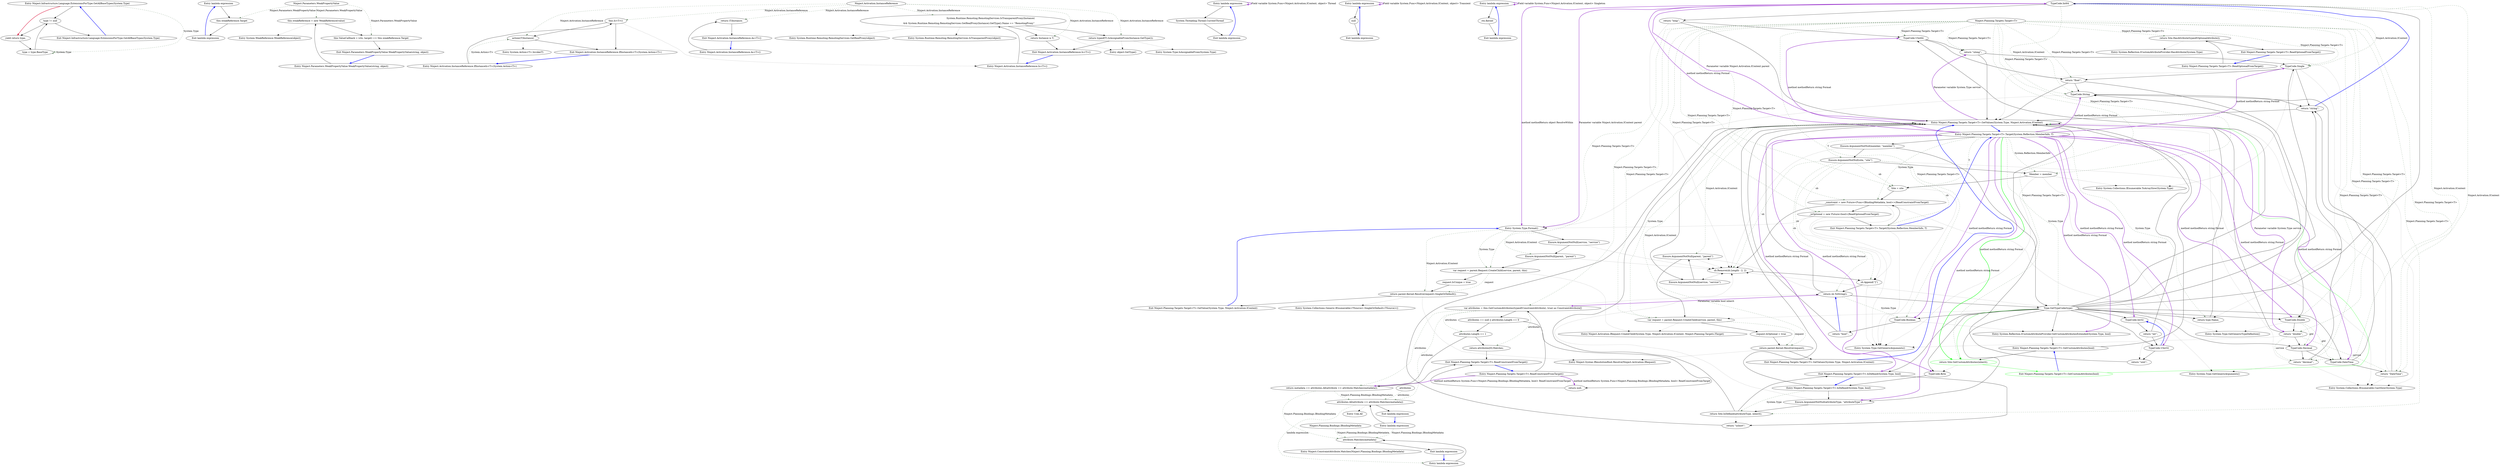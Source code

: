 digraph  {
m0_0 [label="Entry Ninject.Infrastructure.Language.ExtensionsForType.GetAllBaseTypes(System.Type)", span="37-37", cluster="Ninject.Infrastructure.Language.ExtensionsForType.GetAllBaseTypes(System.Type)", file="ExtensionsForType.cs"];
m0_1 [label="type != null", span="39-39", cluster="Ninject.Infrastructure.Language.ExtensionsForType.GetAllBaseTypes(System.Type)", file="ExtensionsForType.cs"];
m0_2 [label="yield return type;", span="41-41", cluster="Ninject.Infrastructure.Language.ExtensionsForType.GetAllBaseTypes(System.Type)", file="ExtensionsForType.cs"];
m0_3 [label="type = type.BaseType", span="42-42", cluster="Ninject.Infrastructure.Language.ExtensionsForType.GetAllBaseTypes(System.Type)", file="ExtensionsForType.cs"];
m0_4 [label="Exit Ninject.Infrastructure.Language.ExtensionsForType.GetAllBaseTypes(System.Type)", span="37-37", cluster="Ninject.Infrastructure.Language.ExtensionsForType.GetAllBaseTypes(System.Type)", file="ExtensionsForType.cs"];
m1_5 [label="Entry lambda expression", span="42-42", cluster="lambda expression", file="FormatExtensions.cs"];
m1_6 [label="this.weakReference.Target", span="42-42", cluster="lambda expression", file="FormatExtensions.cs"];
m1_7 [label="Exit lambda expression", span="42-42", cluster="lambda expression", file="FormatExtensions.cs"];
m1_4 [label="Entry System.WeakReference.WeakReference(object)", span="0-0", cluster="System.WeakReference.WeakReference(object)", file="FormatExtensions.cs"];
m1_0 [label="Entry Ninject.Parameters.WeakPropertyValue.WeakPropertyValue(string, object)", span="38-38", cluster="Ninject.Parameters.WeakPropertyValue.WeakPropertyValue(string, object)", file="FormatExtensions.cs"];
m1_1 [label="this.weakReference = new WeakReference(value)", span="41-41", cluster="Ninject.Parameters.WeakPropertyValue.WeakPropertyValue(string, object)", file="FormatExtensions.cs"];
m1_2 [label="this.ValueCallback = (ctx, target) => this.weakReference.Target", span="42-42", cluster="Ninject.Parameters.WeakPropertyValue.WeakPropertyValue(string, object)", file="FormatExtensions.cs"];
m1_3 [label="Exit Ninject.Parameters.WeakPropertyValue.WeakPropertyValue(string, object)", span="38-38", cluster="Ninject.Parameters.WeakPropertyValue.WeakPropertyValue(string, object)", file="FormatExtensions.cs"];
m1_8 [label="Ninject.Parameters.WeakPropertyValue", span="", file="FormatExtensions.cs"];
m2_6 [label="Entry System.Runtime.Remoting.RemotingServices.GetRealProxy(object)", span="0-0", cluster="System.Runtime.Remoting.RemotingServices.GetRealProxy(object)", file="InstanceReference.cs"];
m2_5 [label="Entry System.Runtime.Remoting.RemotingServices.IsTransparentProxy(object)", span="0-0", cluster="System.Runtime.Remoting.RemotingServices.IsTransparentProxy(object)", file="InstanceReference.cs"];
m2_12 [label="Entry Ninject.Activation.InstanceReference.IfInstanceIs<T>(System.Action<T>)", span="69-69", cluster="Ninject.Activation.InstanceReference.IfInstanceIs<T>(System.Action<T>)", file="InstanceReference.cs"];
m2_13 [label="this.Is<T>()", span="71-71", cluster="Ninject.Activation.InstanceReference.IfInstanceIs<T>(System.Action<T>)", file="InstanceReference.cs"];
m2_14 [label="action((T)Instance)", span="72-72", cluster="Ninject.Activation.InstanceReference.IfInstanceIs<T>(System.Action<T>)", file="InstanceReference.cs"];
m2_15 [label="Exit Ninject.Activation.InstanceReference.IfInstanceIs<T>(System.Action<T>)", span="69-69", cluster="Ninject.Activation.InstanceReference.IfInstanceIs<T>(System.Action<T>)", file="InstanceReference.cs"];
m2_9 [label="Entry Ninject.Activation.InstanceReference.As<T>()", span="59-59", cluster="Ninject.Activation.InstanceReference.As<T>()", file="InstanceReference.cs"];
m2_10 [label="return (T)Instance;", span="61-61", cluster="Ninject.Activation.InstanceReference.As<T>()", file="InstanceReference.cs"];
m2_11 [label="Exit Ninject.Activation.InstanceReference.As<T>()", span="59-59", cluster="Ninject.Activation.InstanceReference.As<T>()", file="InstanceReference.cs"];
m2_16 [label="Entry System.Action<T>.Invoke(T)", span="0-0", cluster="System.Action<T>.Invoke(T)", file="InstanceReference.cs"];
m2_8 [label="Entry System.Type.IsAssignableFrom(System.Type)", span="0-0", cluster="System.Type.IsAssignableFrom(System.Type)", file="InstanceReference.cs"];
m2_7 [label="Entry object.GetType()", span="0-0", cluster="object.GetType()", file="InstanceReference.cs"];
m2_0 [label="Entry Ninject.Activation.InstanceReference.Is<T>()", span="34-34", cluster="Ninject.Activation.InstanceReference.Is<T>()", file="InstanceReference.cs"];
m2_1 [label="System.Runtime.Remoting.RemotingServices.IsTransparentProxy(Instance)\r\n                && System.Runtime.Remoting.RemotingServices.GetRealProxy(Instance).GetType().Name == ''RemotingProxy''", span="37-38", cluster="Ninject.Activation.InstanceReference.Is<T>()", file="InstanceReference.cs"];
m2_2 [label="return typeof(T).IsAssignableFrom(Instance.GetType());", span="44-44", cluster="Ninject.Activation.InstanceReference.Is<T>()", file="InstanceReference.cs"];
m2_3 [label="return Instance is T;", span="51-51", cluster="Ninject.Activation.InstanceReference.Is<T>()", file="InstanceReference.cs"];
m2_4 [label="Exit Ninject.Activation.InstanceReference.Is<T>()", span="34-34", cluster="Ninject.Activation.InstanceReference.Is<T>()", file="InstanceReference.cs"];
m2_17 [label="Ninject.Activation.InstanceReference", span="", file="InstanceReference.cs"];
m3_6 [label="Entry lambda expression", span="34-34", cluster="lambda expression", file="StandardScopeCallbacks.cs"];
m3_0 [label="Entry lambda expression", span="24-24", cluster="lambda expression", file="StandardScopeCallbacks.cs"];
m3_1 [label=null, span="24-24", cluster="lambda expression", file="StandardScopeCallbacks.cs"];
m3_2 [label="Exit lambda expression", span="24-24", cluster="lambda expression", file="StandardScopeCallbacks.cs"];
m3_3 [label="Entry lambda expression", span="29-29", cluster="lambda expression", file="StandardScopeCallbacks.cs"];
m3_4 [label="ctx.Kernel", span="29-29", cluster="lambda expression", file="StandardScopeCallbacks.cs"];
m3_5 [label="Exit lambda expression", span="29-29", cluster="lambda expression", file="StandardScopeCallbacks.cs"];
m3_7 [label="System.Threading.Thread.CurrentThread", span="34-34", cluster="lambda expression", file="StandardScopeCallbacks.cs"];
m3_8 [label="Exit lambda expression", span="34-34", cluster="lambda expression", file="StandardScopeCallbacks.cs"];
m4_28 [label="TypeCode.Int64", span="39-39", cluster="Ninject.Infrastructure.FormatExtensions.Format(System.Type)", file="Target.cs"];
m4_29 [label="return ''long'';", span="39-39", cluster="Ninject.Infrastructure.FormatExtensions.Format(System.Type)", file="Target.cs"];
m4_32 [label="TypeCode.Single", span="41-41", cluster="Ninject.Infrastructure.FormatExtensions.Format(System.Type)", file="Target.cs"];
m4_37 [label="return ''decimal'';", span="43-43", cluster="Ninject.Infrastructure.FormatExtensions.Format(System.Type)", file="Target.cs"];
m4_39 [label="return ''DateTime'';", span="44-44", cluster="Ninject.Infrastructure.FormatExtensions.Format(System.Type)", file="Target.cs"];
m4_40 [label="TypeCode.String", span="45-45", cluster="Ninject.Infrastructure.FormatExtensions.Format(System.Type)", file="Target.cs"];
m4_30 [label="TypeCode.UInt64", span="40-40", cluster="Ninject.Infrastructure.FormatExtensions.Format(System.Type)", file="Target.cs"];
m4_31 [label="return ''ulong'';", span="40-40", cluster="Ninject.Infrastructure.FormatExtensions.Format(System.Type)", file="Target.cs"];
m4_33 [label="return ''float'';", span="41-41", cluster="Ninject.Infrastructure.FormatExtensions.Format(System.Type)", file="Target.cs"];
m4_34 [label="TypeCode.Double", span="42-42", cluster="Ninject.Infrastructure.FormatExtensions.Format(System.Type)", file="Target.cs"];
m4_35 [label="return ''double'';", span="42-42", cluster="Ninject.Infrastructure.FormatExtensions.Format(System.Type)", file="Target.cs"];
m4_36 [label="TypeCode.Decimal", span="43-43", cluster="Ninject.Infrastructure.FormatExtensions.Format(System.Type)", file="Target.cs"];
m4_38 [label="TypeCode.DateTime", span="44-44", cluster="Ninject.Infrastructure.FormatExtensions.Format(System.Type)", file="Target.cs"];
m4_41 [label="return ''string'';", span="45-45", cluster="Ninject.Infrastructure.FormatExtensions.Format(System.Type)", file="Target.cs"];
m4_42 [label="return type.Name;", span="46-46", cluster="Ninject.Infrastructure.FormatExtensions.Format(System.Type)", file="Target.cs"];
m4_69 [label="Entry Ninject.Planning.Targets.Target<T>.ReadConstraintFromTarget()", span="316-316", cluster="Ninject.Planning.Targets.Target<T>.ReadConstraintFromTarget()", file="Target.cs"];
m4_70 [label="var attributes = this.GetCustomAttributes(typeof(ConstraintAttribute), true) as ConstraintAttribute[]", span="318-318", cluster="Ninject.Planning.Targets.Target<T>.ReadConstraintFromTarget()", file="Target.cs"];
m4_71 [label="attributes == null || attributes.Length == 0", span="320-320", cluster="Ninject.Planning.Targets.Target<T>.ReadConstraintFromTarget()", file="Target.cs"];
m4_73 [label="attributes.Length == 1", span="323-323", cluster="Ninject.Planning.Targets.Target<T>.ReadConstraintFromTarget()", file="Target.cs"];
m4_74 [label="return attributes[0].Matches;", span="324-324", cluster="Ninject.Planning.Targets.Target<T>.ReadConstraintFromTarget()", file="Target.cs"];
m4_75 [label="return metadata => attributes.All(attribute => attribute.Matches(metadata));", span="326-326", cluster="Ninject.Planning.Targets.Target<T>.ReadConstraintFromTarget()", file="Target.cs"];
m4_72 [label="return null;", span="321-321", cluster="Ninject.Planning.Targets.Target<T>.ReadConstraintFromTarget()", file="Target.cs"];
m4_76 [label="Exit Ninject.Planning.Targets.Target<T>.ReadConstraintFromTarget()", span="316-316", cluster="Ninject.Planning.Targets.Target<T>.ReadConstraintFromTarget()", file="Target.cs"];
m4_47 [label="Entry System.Type.GetGenericArguments()", span="0-0", cluster="System.Type.GetGenericArguments()", file="Target.cs"];
m4_49 [label="Entry System.Type.Format()", span="7-7", cluster="System.Type.Format()", file="Target.cs"];
m4_58 [label="Ensure.ArgumentNotNull(service, ''service'')", span="281-281", cluster="Ninject.Planning.Targets.Target<T>.GetValue(System.Type, Ninject.Activation.IContext)", file="Target.cs"];
m4_59 [label="Ensure.ArgumentNotNull(parent, ''parent'')", span="282-282", cluster="Ninject.Planning.Targets.Target<T>.GetValue(System.Type, Ninject.Activation.IContext)", file="Target.cs"];
m4_60 [label="var request = parent.Request.CreateChild(service, parent, this)", span="284-284", cluster="Ninject.Planning.Targets.Target<T>.GetValue(System.Type, Ninject.Activation.IContext)", file="Target.cs"];
m4_62 [label="return parent.Kernel.Resolve(request).SingleOrDefault();", span="286-286", cluster="Ninject.Planning.Targets.Target<T>.GetValue(System.Type, Ninject.Activation.IContext)", file="Target.cs"];
m4_61 [label="request.IsUnique = true", span="285-285", cluster="Ninject.Planning.Targets.Target<T>.GetValue(System.Type, Ninject.Activation.IContext)", file="Target.cs"];
m4_63 [label="Exit Ninject.Planning.Targets.Target<T>.GetValue(System.Type, Ninject.Activation.IContext)", span="279-279", cluster="Ninject.Planning.Targets.Target<T>.GetValue(System.Type, Ninject.Activation.IContext)", file="Target.cs"];
m4_10 [label="return sb.ToString();", span="25-25", cluster="Ninject.Infrastructure.FormatExtensions.Format(System.Type)", file="Target.cs"];
m4_11 [label="Type.GetTypeCode(type)", span="29-29", cluster="Ninject.Infrastructure.FormatExtensions.Format(System.Type)", file="Target.cs"];
m4_12 [label="TypeCode.Boolean", span="31-31", cluster="Ninject.Infrastructure.FormatExtensions.Format(System.Type)", file="Target.cs"];
m4_13 [label="return ''bool'';", span="31-31", cluster="Ninject.Infrastructure.FormatExtensions.Format(System.Type)", file="Target.cs"];
m4_9 [label="sb.Append('']'')", span="23-23", cluster="Ninject.Infrastructure.FormatExtensions.Format(System.Type)", file="Target.cs"];
m4_80 [label="Entry Unk.All", span="", cluster="Unk.All", file="Target.cs"];
m4_18 [label="TypeCode.Byte", span="34-34", cluster="Ninject.Infrastructure.FormatExtensions.Format(System.Type)", file="Target.cs"];
m4_44 [label="Entry System.Collections.IEnumerable.CastSlow(System.Type)", span="23-23", cluster="System.Collections.IEnumerable.CastSlow(System.Type)", file="Target.cs"];
m4_24 [label="TypeCode.Int32", span="37-37", cluster="Ninject.Infrastructure.FormatExtensions.Format(System.Type)", file="Target.cs"];
m4_25 [label="return ''int'';", span="37-37", cluster="Ninject.Infrastructure.FormatExtensions.Format(System.Type)", file="Target.cs"];
m4_26 [label="TypeCode.UInt32", span="38-38", cluster="Ninject.Infrastructure.FormatExtensions.Format(System.Type)", file="Target.cs"];
m4_51 [label="Ensure.ArgumentNotNull(parent, ''parent'')", span="266-266", cluster="Ninject.Planning.Targets.Target<T>.GetValues(System.Type, Ninject.Activation.IContext)", file="Target.cs"];
m4_56 [label="Entry Ninject.Activation.IRequest.CreateChild(System.Type, Ninject.Activation.IContext, Ninject.Planning.Targets.ITarget)", span="106-106", cluster="Ninject.Activation.IRequest.CreateChild(System.Type, Ninject.Activation.IContext, Ninject.Planning.Targets.ITarget)", file="Target.cs"];
m4_23 [label="return ''ushort'';", span="36-36", cluster="Ninject.Infrastructure.FormatExtensions.Format(System.Type)", file="Target.cs"];
m4_48 [label="Entry System.Type.GetGenericArguments()", span="0-0", cluster="System.Type.GetGenericArguments()", file="Target.cs"];
m4_27 [label="return ''uint'';", span="38-38", cluster="Ninject.Infrastructure.FormatExtensions.Format(System.Type)", file="Target.cs"];
m4_46 [label="Entry System.Type.GetGenericTypeDefinition()", span="0-0", cluster="System.Type.GetGenericTypeDefinition()", file="Target.cs"];
m4_8 [label="sb.Remove(sb.Length - 2, 2)", span="22-22", cluster="Ninject.Infrastructure.FormatExtensions.Format(System.Type)", file="Target.cs"];
m4_0 [label="Entry Ninject.Planning.Targets.Target<T>.Target(System.Reflection.MemberInfo, T)", span="99-99", cluster="Ninject.Planning.Targets.Target<T>.Target(System.Reflection.MemberInfo, T)", file="Target.cs"];
m4_16 [label="return Site.GetCustomAttributes(inherit);", span="173-173", cluster="Ninject.Planning.Targets.Target<T>.GetCustomAttributes(bool)", color=green, community=0, file="Target.cs"];
m4_17 [label="Exit Ninject.Planning.Targets.Target<T>.GetCustomAttributes(bool)", span="165-165", cluster="Ninject.Planning.Targets.Target<T>.GetCustomAttributes(bool)", color=green, community=0, file="Target.cs"];
m4_1 [label="Ensure.ArgumentNotNull(member, ''member'')", span="101-101", cluster="Ninject.Planning.Targets.Target<T>.Target(System.Reflection.MemberInfo, T)", file="Target.cs"];
m4_3 [label="Member = member", span="104-104", cluster="Ninject.Planning.Targets.Target<T>.Target(System.Reflection.MemberInfo, T)", file="Target.cs"];
m4_5 [label="_constraint = new Future<Func<IBindingMetadata, bool>>(ReadConstraintFromTarget)", span="107-107", cluster="Ninject.Planning.Targets.Target<T>.Target(System.Reflection.MemberInfo, T)", file="Target.cs"];
m4_14 [label="Entry System.Reflection.ICustomAttributeProvider.GetCustomAttributesExtended(System.Type, bool)", span="35-35", cluster="System.Reflection.ICustomAttributeProvider.GetCustomAttributesExtended(System.Type, bool)", file="Target.cs"];
m4_20 [label="Ensure.ArgumentNotNull(attributeType, ''attributeType'')", span="196-196", cluster="Ninject.Planning.Targets.Target<T>.IsDefined(System.Type, bool)", file="Target.cs"];
m4_22 [label="Exit Ninject.Planning.Targets.Target<T>.IsDefined(System.Type, bool)", span="188-188", cluster="Ninject.Planning.Targets.Target<T>.IsDefined(System.Type, bool)", file="Target.cs"];
m4_15 [label="Entry Ninject.Planning.Targets.Target<T>.GetCustomAttributes(bool)", span="165-165", cluster="Ninject.Planning.Targets.Target<T>.GetCustomAttributes(bool)", file="Target.cs"];
m4_19 [label="Entry Ninject.Planning.Targets.Target<T>.IsDefined(System.Type, bool)", span="188-188", cluster="Ninject.Planning.Targets.Target<T>.IsDefined(System.Type, bool)", file="Target.cs"];
m4_21 [label="return Site.IsDefined(attributeType, inherit);", span="197-197", cluster="Ninject.Planning.Targets.Target<T>.IsDefined(System.Type, bool)", file="Target.cs"];
m4_2 [label="Ensure.ArgumentNotNull(site, ''site'')", span="102-102", cluster="Ninject.Planning.Targets.Target<T>.Target(System.Reflection.MemberInfo, T)", file="Target.cs"];
m4_4 [label="Site = site", span="105-105", cluster="Ninject.Planning.Targets.Target<T>.Target(System.Reflection.MemberInfo, T)", file="Target.cs"];
m4_7 [label="Exit Ninject.Planning.Targets.Target<T>.Target(System.Reflection.MemberInfo, T)", span="99-99", cluster="Ninject.Planning.Targets.Target<T>.Target(System.Reflection.MemberInfo, T)", file="Target.cs"];
m4_6 [label="_isOptional = new Future<bool>(ReadOptionalFromTarget)", span="108-108", cluster="Ninject.Planning.Targets.Target<T>.Target(System.Reflection.MemberInfo, T)", file="Target.cs"];
m4_43 [label="Entry Ninject.Planning.Targets.Target<T>.GetValues(System.Type, Ninject.Activation.IContext)", span="263-263", cluster="Ninject.Planning.Targets.Target<T>.GetValues(System.Type, Ninject.Activation.IContext)", file="Target.cs"];
m4_57 [label="Entry Ninject.Syntax.IResolutionRoot.Resolve(Ninject.Activation.IRequest)", span="47-47", cluster="Ninject.Syntax.IResolutionRoot.Resolve(Ninject.Activation.IRequest)", file="Target.cs"];
m4_84 [label="Entry Ninject.ConstraintAttribute.Matches(Ninject.Planning.Bindings.IBindingMetadata)", span="27-27", cluster="Ninject.ConstraintAttribute.Matches(Ninject.Planning.Bindings.IBindingMetadata)", file="Target.cs"];
m4_64 [label="Entry System.Collections.Generic.IEnumerable<TSource>.SingleOrDefault<TSource>()", span="0-0", cluster="System.Collections.Generic.IEnumerable<TSource>.SingleOrDefault<TSource>()", file="Target.cs"];
m4_65 [label="Entry Ninject.Planning.Targets.Target<T>.ReadOptionalFromTarget()", span="299-299", cluster="Ninject.Planning.Targets.Target<T>.ReadOptionalFromTarget()", file="Target.cs"];
m4_66 [label="return Site.HasAttribute(typeof(OptionalAttribute));", span="307-307", cluster="Ninject.Planning.Targets.Target<T>.ReadOptionalFromTarget()", file="Target.cs"];
m4_67 [label="Exit Ninject.Planning.Targets.Target<T>.ReadOptionalFromTarget()", span="299-299", cluster="Ninject.Planning.Targets.Target<T>.ReadOptionalFromTarget()", file="Target.cs"];
m4_81 [label="Entry lambda expression", span="326-326", cluster="lambda expression", file="Target.cs"];
m4_78 [label="attributes.All(attribute => attribute.Matches(metadata))", span="326-326", cluster="lambda expression", file="Target.cs"];
m4_82 [label="attribute.Matches(metadata)", span="326-326", cluster="lambda expression", file="Target.cs"];
m4_77 [label="Entry lambda expression", span="326-326", cluster="lambda expression", file="Target.cs"];
m4_79 [label="Exit lambda expression", span="326-326", cluster="lambda expression", file="Target.cs"];
m4_83 [label="Exit lambda expression", span="326-326", cluster="lambda expression", file="Target.cs"];
m4_68 [label="Entry System.Reflection.ICustomAttributeProvider.HasAttribute(System.Type)", span="24-24", cluster="System.Reflection.ICustomAttributeProvider.HasAttribute(System.Type)", file="Target.cs"];
m4_45 [label="Entry System.Collections.IEnumerable.ToArraySlow(System.Type)", span="33-33", cluster="System.Collections.IEnumerable.ToArraySlow(System.Type)", file="Target.cs"];
m4_50 [label="Ensure.ArgumentNotNull(service, ''service'')", span="265-265", cluster="Ninject.Planning.Targets.Target<T>.GetValues(System.Type, Ninject.Activation.IContext)", file="Target.cs"];
m4_52 [label="var request = parent.Request.CreateChild(service, parent, this)", span="268-268", cluster="Ninject.Planning.Targets.Target<T>.GetValues(System.Type, Ninject.Activation.IContext)", file="Target.cs"];
m4_54 [label="return parent.Kernel.Resolve(request);", span="270-270", cluster="Ninject.Planning.Targets.Target<T>.GetValues(System.Type, Ninject.Activation.IContext)", file="Target.cs"];
m4_53 [label="request.IsOptional = true", span="269-269", cluster="Ninject.Planning.Targets.Target<T>.GetValues(System.Type, Ninject.Activation.IContext)", file="Target.cs"];
m4_55 [label="Exit Ninject.Planning.Targets.Target<T>.GetValues(System.Type, Ninject.Activation.IContext)", span="263-263", cluster="Ninject.Planning.Targets.Target<T>.GetValues(System.Type, Ninject.Activation.IContext)", file="Target.cs"];
m4_85 [label="Ninject.Planning.Targets.Target<T>", span="", file="Target.cs"];
m4_86 [label=attributes, span="", file="Target.cs"];
m4_87 [label="Ninject.Planning.Bindings.IBindingMetadata", span="", file="Target.cs"];
m0_0 -> m0_1  [key=0, style=solid];
m0_0 -> m0_2  [key=0, style=bold, color=crimson];
m0_0 -> m0_3  [key=1, style=dashed, color=darkseagreen4, label="System.Type"];
m0_1 -> m0_2  [key=0, style=solid];
m0_1 -> m0_4  [key=0, style=solid];
m0_2 -> m0_3  [key=0, style=solid];
m0_3 -> m0_1  [key=0, style=solid];
m0_3 -> m0_3  [key=1, style=dashed, color=darkseagreen4, label="System.Type"];
m0_4 -> m0_0  [key=0, style=bold, color=blue];
m1_5 -> m1_6  [key=0, style=solid];
m1_6 -> m1_7  [key=0, style=solid];
m1_7 -> m1_5  [key=0, style=bold, color=blue];
m1_0 -> m1_1  [key=0, style=solid];
m1_1 -> m1_2  [key=0, style=solid];
m1_1 -> m1_4  [key=2, style=dotted];
m1_2 -> m1_3  [key=0, style=solid];
m1_3 -> m1_0  [key=0, style=bold, color=blue];
m1_8 -> m1_1  [key=1, style=dashed, color=darkseagreen4, label="Ninject.Parameters.WeakPropertyValue"];
m1_8 -> m1_2  [key=1, style=dashed, color=darkseagreen4, label="Ninject.Parameters.WeakPropertyValue"];
m1_8 -> m1_6  [key=1, style=dashed, color=darkseagreen4, label="Ninject.Parameters.WeakPropertyValue"];
m2_12 -> m2_13  [key=0, style=solid];
m2_12 -> m2_14  [key=1, style=dashed, color=darkseagreen4, label="System.Action<T>"];
m2_13 -> m2_14  [key=0, style=solid];
m2_13 -> m2_15  [key=0, style=solid];
m2_13 -> m2_0  [key=2, style=dotted];
m2_14 -> m2_15  [key=0, style=solid];
m2_14 -> m2_16  [key=2, style=dotted];
m2_15 -> m2_12  [key=0, style=bold, color=blue];
m2_9 -> m2_10  [key=0, style=solid];
m2_10 -> m2_11  [key=0, style=solid];
m2_11 -> m2_9  [key=0, style=bold, color=blue];
m2_0 -> m2_1  [key=0, style=solid];
m2_1 -> m2_2  [key=0, style=solid];
m2_1 -> m2_3  [key=0, style=solid];
m2_1 -> m2_5  [key=2, style=dotted];
m2_1 -> m2_6  [key=2, style=dotted];
m2_1 -> m2_7  [key=2, style=dotted];
m2_2 -> m2_4  [key=0, style=solid];
m2_2 -> m2_7  [key=2, style=dotted];
m2_2 -> m2_8  [key=2, style=dotted];
m2_3 -> m2_4  [key=0, style=solid];
m2_4 -> m2_0  [key=0, style=bold, color=blue];
m2_17 -> m2_1  [key=1, style=dashed, color=darkseagreen4, label="Ninject.Activation.InstanceReference"];
m2_17 -> m2_2  [key=1, style=dashed, color=darkseagreen4, label="Ninject.Activation.InstanceReference"];
m2_17 -> m2_3  [key=1, style=dashed, color=darkseagreen4, label="Ninject.Activation.InstanceReference"];
m2_17 -> m2_10  [key=1, style=dashed, color=darkseagreen4, label="Ninject.Activation.InstanceReference"];
m2_17 -> m2_13  [key=1, style=dashed, color=darkseagreen4, label="Ninject.Activation.InstanceReference"];
m2_17 -> m2_14  [key=1, style=dashed, color=darkseagreen4, label="Ninject.Activation.InstanceReference"];
m3_6 -> m3_7  [key=0, style=solid];
m3_6 -> m3_6  [key=3, color=darkorchid, style=bold, label="Field variable System.Func<Ninject.Activation.IContext, object> Thread"];
m3_0 -> m3_1  [key=0, style=solid];
m3_0 -> m3_0  [key=3, color=darkorchid, style=bold, label="Field variable System.Func<Ninject.Activation.IContext, object> Transient"];
m3_1 -> m3_2  [key=0, style=solid];
m3_2 -> m3_0  [key=0, style=bold, color=blue];
m3_3 -> m3_4  [key=0, style=solid];
m3_3 -> m3_3  [key=3, color=darkorchid, style=bold, label="Field variable System.Func<Ninject.Activation.IContext, object> Singleton"];
m3_4 -> m3_5  [key=0, style=solid];
m3_5 -> m3_3  [key=0, style=bold, color=blue];
m3_7 -> m3_8  [key=0, style=solid];
m3_8 -> m3_6  [key=0, style=bold, color=blue];
m4_28 -> m4_29  [key=0, style=solid];
m4_28 -> m4_32  [key=1, style=dashed, color=darkseagreen4, label="Ninject.Activation.IContext"];
m4_28 -> m4_37  [key=1, style=dashed, color=darkseagreen4, label="Ninject.Activation.IContext"];
m4_28 -> m4_39  [key=1, style=dashed, color=darkseagreen4, label="Ninject.Activation.IContext"];
m4_28 -> m4_40  [key=1, style=dashed, color=darkseagreen4, label="Ninject.Activation.IContext"];
m4_28 -> m4_49  [key=3, color=darkorchid, style=bold, label="method methodReturn object ResolveWithin"];
m4_29 -> m4_30  [key=0, style=solid];
m4_29 -> m4_8  [key=2, style=dotted];
m4_29 -> m4_43  [key=0, style=solid];
m4_32 -> m4_41  [key=0, style=solid];
m4_32 -> m4_43  [key=2, style=dotted];
m4_32 -> m4_44  [key=2, style=dotted];
m4_32 -> m4_45  [key=2, style=dotted];
m4_32 -> m4_33  [key=0, style=solid];
m4_37 -> m4_41  [key=0, style=solid];
m4_37 -> m4_43  [key=2, style=dotted];
m4_37 -> m4_44  [key=2, style=dotted];
m4_37 -> m4_48  [key=2, style=dotted];
m4_39 -> m4_41  [key=0, style=solid];
m4_39 -> m4_43  [key=2, style=dotted];
m4_39 -> m4_44  [key=2, style=dotted];
m4_40 -> m4_41  [key=0, style=solid];
m4_40 -> m4_49  [key=2, style=dotted];
m4_30 -> m4_31  [key=0, style=solid];
m4_30 -> m4_33  [key=0, style=solid];
m4_31 -> m4_32  [key=0, style=solid];
m4_31 -> m4_42  [key=2, style=dotted];
m4_31 -> m4_43  [key=0, style=solid];
m4_33 -> m4_34  [key=0, style=solid];
m4_33 -> m4_40  [key=0, style=solid];
m4_33 -> m4_43  [key=0, style=solid];
m4_34 -> m4_35  [key=0, style=solid];
m4_34 -> m4_46  [key=2, style=dotted];
m4_34 -> m4_36  [key=1, style=dashed, color=darkseagreen4, label=gtd];
m4_34 -> m4_38  [key=1, style=dashed, color=darkseagreen4, label=gtd];
m4_35 -> m4_36  [key=0, style=solid];
m4_35 -> m4_47  [key=2, style=dotted];
m4_35 -> m4_37  [key=1, style=dashed, color=darkseagreen4, label=service];
m4_35 -> m4_39  [key=1, style=dashed, color=darkseagreen4, label=service];
m4_35 -> m4_43  [key=0, style=solid];
m4_36 -> m4_37  [key=0, style=solid];
m4_36 -> m4_38  [key=0, style=solid];
m4_38 -> m4_39  [key=0, style=solid];
m4_38 -> m4_40  [key=0, style=solid];
m4_41 -> m4_28  [key=0, style=bold, color=blue];
m4_41 -> m4_43  [key=0, style=solid];
m4_42 -> m4_43  [key=0, style=solid];
m4_69 -> m4_70  [key=0, style=solid];
m4_69 -> m4_72  [key=3, color=darkorchid, style=bold, label="method methodReturn System.Func<Ninject.Planning.Bindings.IBindingMetadata, bool> ReadConstraintFromTarget"];
m4_69 -> m4_75  [key=3, color=darkorchid, style=bold, label="method methodReturn System.Func<Ninject.Planning.Bindings.IBindingMetadata, bool> ReadConstraintFromTarget"];
m4_70 -> m4_71  [key=0, style=solid];
m4_70 -> m4_10  [key=2, style=dotted];
m4_70 -> m4_73  [key=1, style=dashed, color=darkseagreen4, label=attributes];
m4_70 -> m4_74  [key=1, style=dashed, color=darkseagreen4, label=attributes];
m4_70 -> m4_75  [key=1, style=dashed, color=darkseagreen4, label=attributes];
m4_70 -> m4_78  [key=1, style=dashed, color=darkseagreen4, label=attributes];
m4_71 -> m4_72  [key=0, style=solid];
m4_71 -> m4_73  [key=0, style=solid];
m4_73 -> m4_74  [key=0, style=solid];
m4_73 -> m4_75  [key=0, style=solid];
m4_74 -> m4_76  [key=0, style=solid];
m4_75 -> m4_76  [key=0, style=solid];
m4_75 -> m4_78  [key=1, style=dashed, color=darkseagreen4, label="Ninject.Planning.Bindings.IBindingMetadata"];
m4_75 -> m4_82  [key=1, style=dashed, color=darkseagreen4, label="Ninject.Planning.Bindings.IBindingMetadata"];
m4_72 -> m4_76  [key=0, style=solid];
m4_76 -> m4_69  [key=0, style=bold, color=blue];
m4_49 -> m4_58  [key=0, style=solid];
m4_49 -> m4_59  [key=1, style=dashed, color=darkseagreen4, label="Ninject.Activation.IContext"];
m4_49 -> m4_60  [key=1, style=dashed, color=darkseagreen4, label="System.Type"];
m4_49 -> m4_62  [key=1, style=dashed, color=darkseagreen4, label="Ninject.Activation.IContext"];
m4_49 -> m4_28  [key=3, color=darkorchid, style=bold, label="Parameter variable Ninject.Activation.IContext parent"];
m4_58 -> m4_59  [key=0, style=solid];
m4_58 -> m4_8  [key=2, style=dotted];
m4_59 -> m4_60  [key=0, style=solid];
m4_59 -> m4_8  [key=2, style=dotted];
m4_60 -> m4_61  [key=0, style=solid];
m4_60 -> m4_56  [key=2, style=dotted];
m4_60 -> m4_62  [key=1, style=dashed, color=darkseagreen4, label=request];
m4_62 -> m4_63  [key=0, style=solid];
m4_62 -> m4_57  [key=2, style=dotted];
m4_62 -> m4_64  [key=2, style=dotted];
m4_61 -> m4_62  [key=0, style=solid];
m4_63 -> m4_49  [key=0, style=bold, color=blue];
m4_10 -> m4_11  [key=0, style=solid];
m4_10 -> m4_12  [key=1, style=dashed, color=darkseagreen4, label="System.Type"];
m4_10 -> m4_70  [key=3, color=darkorchid, style=bold, label="Parameter variable bool inherit"];
m4_10 -> m4_43  [key=0, style=solid];
m4_10 -> m4_51  [key=2, style=dotted];
m4_11 -> m4_12  [key=0, style=solid];
m4_11 -> m4_8  [key=2, style=dotted];
m4_11 -> m4_16  [key=0, style=solid, color=green];
m4_11 -> m4_14  [key=0, style=solid];
m4_11 -> m4_18  [key=0, style=solid];
m4_11 -> m4_20  [key=0, style=solid];
m4_11 -> m4_22  [key=0, style=solid];
m4_11 -> m4_24  [key=0, style=solid];
m4_11 -> m4_26  [key=0, style=solid];
m4_11 -> m4_28  [key=0, style=solid];
m4_11 -> m4_30  [key=0, style=solid];
m4_11 -> m4_32  [key=0, style=solid];
m4_11 -> m4_34  [key=0, style=solid];
m4_11 -> m4_36  [key=0, style=solid];
m4_11 -> m4_38  [key=0, style=solid];
m4_11 -> m4_40  [key=0, style=solid];
m4_11 -> m4_42  [key=0, style=solid];
m4_11 -> m4_52  [key=2, style=dotted];
m4_12 -> m4_13  [key=0, style=solid];
m4_12 -> m4_14  [key=2, style=dotted];
m4_13 -> m4_10  [key=0, style=bold, color=blue];
m4_13 -> m4_43  [key=0, style=solid];
m4_9 -> m4_10  [key=0, style=solid];
m4_9 -> m4_47  [key=2, style=dotted];
m4_18 -> m4_19  [key=0, style=solid];
m4_24 -> m4_25  [key=0, style=solid];
m4_25 -> m4_26  [key=0, style=solid];
m4_25 -> m4_27  [key=2, style=dotted];
m4_25 -> m4_43  [key=0, style=solid];
m4_26 -> m4_24  [key=0, style=bold, color=blue];
m4_26 -> m4_27  [key=0, style=solid];
m4_51 -> m4_52  [key=0, style=solid];
m4_51 -> m4_8  [key=2, style=dotted];
m4_23 -> m4_43  [key=0, style=solid];
m4_27 -> m4_43  [key=0, style=solid];
m4_8 -> m4_9  [key=0, style=solid];
m4_8 -> m4_50  [key=2, style=dotted];
m4_0 -> m4_16  [key=3, color=green, style=bold, label="method methodReturn string Format"];
m4_0 -> m4_1  [key=0, style=solid];
m4_0 -> m4_3  [key=1, style=dashed, color=darkseagreen4, label="System.Reflection.MemberInfo"];
m4_0 -> m4_5  [key=1, style=dashed, color=darkseagreen4, label="System.Type"];
m4_0 -> m4_11  [key=1, style=dashed, color=darkseagreen4, label="System.Type"];
m4_0 -> m4_42  [key=1, style=dashed, color=darkseagreen4, label="System.Type"];
m4_0 -> m4_12  [key=3, color=darkorchid, style=bold, label="method methodReturn string Format"];
m4_0 -> m4_14  [key=3, color=darkorchid, style=bold, label="method methodReturn string Format"];
m4_0 -> m4_18  [key=3, color=darkorchid, style=bold, label="method methodReturn string Format"];
m4_0 -> m4_20  [key=3, color=darkorchid, style=bold, label="method methodReturn string Format"];
m4_0 -> m4_22  [key=3, color=darkorchid, style=bold, label="method methodReturn string Format"];
m4_0 -> m4_24  [key=3, color=darkorchid, style=bold, label="method methodReturn string Format"];
m4_0 -> m4_26  [key=3, color=darkorchid, style=bold, label="method methodReturn string Format"];
m4_0 -> m4_28  [key=3, color=darkorchid, style=bold, label="method methodReturn string Format"];
m4_0 -> m4_30  [key=3, color=darkorchid, style=bold, label="method methodReturn string Format"];
m4_0 -> m4_32  [key=3, color=darkorchid, style=bold, label="method methodReturn string Format"];
m4_0 -> m4_34  [key=3, color=darkorchid, style=bold, label="method methodReturn string Format"];
m4_0 -> m4_36  [key=3, color=darkorchid, style=bold, label="method methodReturn string Format"];
m4_0 -> m4_38  [key=3, color=darkorchid, style=bold, label="method methodReturn string Format"];
m4_0 -> m4_40  [key=3, color=darkorchid, style=bold, label="method methodReturn string Format"];
m4_0 -> m4_2  [key=1, style=dashed, color=darkseagreen4, label=T];
m4_0 -> m4_4  [key=1, style=dashed, color=darkseagreen4, label=T];
m4_16 -> m4_17  [key=0, style=solid, color=green];
m4_16 -> m4_18  [key=2, style=dotted];
m4_17 -> m4_43  [key=0, style=solid, color=green];
m4_17 -> m4_15  [key=0, style=bold, color=blue];
m4_1 -> m4_11  [key=0, style=solid];
m4_1 -> m4_2  [key=0, style=solid];
m4_1 -> m4_8  [key=2, style=dotted];
m4_3 -> m4_4  [key=0, style=solid];
m4_3 -> m4_45  [key=2, style=dotted];
m4_3 -> m4_46  [key=2, style=dotted];
m4_3 -> m4_47  [key=2, style=dotted];
m4_5 -> m4_6  [key=0, style=solid];
m4_5 -> m4_8  [key=0, style=solid];
m4_5 -> m4_48  [key=2, style=dotted];
m4_5 -> m4_9  [key=2, style=dotted];
m4_14 -> m4_15  [key=0, style=solid];
m4_20 -> m4_21  [key=0, style=solid];
m4_20 -> m4_8  [key=2, style=dotted];
m4_22 -> m4_23  [key=0, style=solid];
m4_22 -> m4_19  [key=0, style=bold, color=blue];
m4_15 -> m4_43  [key=0, style=solid];
m4_15 -> m4_16  [key=0, style=solid];
m4_19 -> m4_43  [key=0, style=solid];
m4_19 -> m4_20  [key=0, style=solid];
m4_19 -> m4_21  [key=1, style=dashed, color=darkseagreen4, label="System.Type"];
m4_21 -> m4_43  [key=0, style=solid];
m4_21 -> m4_22  [key=0, style=solid];
m4_21 -> m4_23  [key=2, style=dotted];
m4_2 -> m4_3  [key=0, style=solid];
m4_2 -> m4_10  [key=1, style=dashed, color=darkseagreen4, label=sb];
m4_2 -> m4_44  [key=2, style=dotted];
m4_2 -> m4_4  [key=1, style=dashed, color=darkseagreen4, label=sb];
m4_2 -> m4_6  [key=1, style=dashed, color=darkseagreen4, label=sb];
m4_2 -> m4_7  [key=1, style=dashed, color=darkseagreen4, label=sb];
m4_2 -> m4_8  [key=1, style=dashed, color=darkseagreen4, label=sb];
m4_2 -> m4_9  [key=1, style=dashed, color=darkseagreen4, label=sb];
m4_4 -> m4_5  [key=0, style=solid];
m4_4 -> m4_47  [key=2, style=dotted];
m4_7 -> m4_5  [key=0, style=solid];
m4_7 -> m4_47  [key=2, style=dotted];
m4_7 -> m4_0  [key=0, style=bold, color=blue];
m4_6 -> m4_47  [key=2, style=dotted];
m4_6 -> m4_7  [key=0, style=solid];
m4_6 -> m4_49  [key=2, style=dotted];
m4_6 -> m4_9  [key=2, style=dotted];
m4_43 -> m4_0  [key=0, style=bold, color=blue];
m4_43 -> m4_50  [key=0, style=solid];
m4_43 -> m4_51  [key=1, style=dashed, color=darkseagreen4, label="Ninject.Activation.IContext"];
m4_43 -> m4_52  [key=1, style=dashed, color=darkseagreen4, label="System.Type"];
m4_43 -> m4_54  [key=1, style=dashed, color=darkseagreen4, label="Ninject.Activation.IContext"];
m4_43 -> m4_31  [key=3, color=darkorchid, style=bold, label="Parameter variable System.Type service"];
m4_43 -> m4_35  [key=3, color=darkorchid, style=bold, label="Parameter variable System.Type service"];
m4_43 -> m4_28  [key=3, color=darkorchid, style=bold, label="Parameter variable Ninject.Activation.IContext parent"];
m4_65 -> m4_66  [key=0, style=solid];
m4_66 -> m4_67  [key=0, style=solid];
m4_66 -> m4_68  [key=2, style=dotted];
m4_67 -> m4_65  [key=0, style=bold, color=blue];
m4_81 -> m4_82  [key=0, style=solid];
m4_78 -> m4_79  [key=0, style=solid];
m4_78 -> m4_80  [key=2, style=dotted];
m4_78 -> m4_81  [key=1, style=dashed, color=darkseagreen4, label="lambda expression"];
m4_82 -> m4_83  [key=0, style=solid];
m4_82 -> m4_84  [key=2, style=dotted];
m4_77 -> m4_78  [key=0, style=solid];
m4_77 -> m4_82  [key=1, style=dashed, color=darkseagreen4, label="Ninject.Planning.Bindings.IBindingMetadata"];
m4_79 -> m4_77  [key=0, style=bold, color=blue];
m4_83 -> m4_81  [key=0, style=bold, color=blue];
m4_50 -> m4_51  [key=0, style=solid];
m4_50 -> m4_8  [key=2, style=dotted];
m4_52 -> m4_53  [key=0, style=solid];
m4_52 -> m4_56  [key=2, style=dotted];
m4_52 -> m4_54  [key=1, style=dashed, color=darkseagreen4, label=request];
m4_54 -> m4_55  [key=0, style=solid];
m4_54 -> m4_57  [key=2, style=dotted];
m4_53 -> m4_54  [key=0, style=solid];
m4_55 -> m4_43  [key=0, style=bold, color=blue];
m4_85 -> m4_3  [key=1, style=dashed, color=darkseagreen4, label="Ninject.Planning.Targets.Target<T>"];
m4_85 -> m4_4  [key=1, style=dashed, color=darkseagreen4, label="Ninject.Planning.Targets.Target<T>"];
m4_85 -> m4_5  [key=1, style=dashed, color=darkseagreen4, label="Ninject.Planning.Targets.Target<T>"];
m4_85 -> m4_6  [key=1, style=dashed, color=darkseagreen4, label="Ninject.Planning.Targets.Target<T>"];
m4_85 -> m4_12  [key=1, style=dashed, color=darkseagreen4, label="Ninject.Planning.Targets.Target<T>"];
m4_85 -> m4_16  [key=1, style=dashed, color=darkseagreen4, label="Ninject.Planning.Targets.Target<T>"];
m4_85 -> m4_21  [key=1, style=dashed, color=darkseagreen4, label="Ninject.Planning.Targets.Target<T>"];
m4_85 -> m4_30  [key=1, style=dashed, color=darkseagreen4, label="Ninject.Planning.Targets.Target<T>"];
m4_85 -> m4_31  [key=1, style=dashed, color=darkseagreen4, label="Ninject.Planning.Targets.Target<T>"];
m4_85 -> m4_32  [key=1, style=dashed, color=darkseagreen4, label="Ninject.Planning.Targets.Target<T>"];
m4_85 -> m4_33  [key=1, style=dashed, color=darkseagreen4, label="Ninject.Planning.Targets.Target<T>"];
m4_85 -> m4_34  [key=1, style=dashed, color=darkseagreen4, label="Ninject.Planning.Targets.Target<T>"];
m4_85 -> m4_35  [key=1, style=dashed, color=darkseagreen4, label="Ninject.Planning.Targets.Target<T>"];
m4_85 -> m4_37  [key=1, style=dashed, color=darkseagreen4, label="Ninject.Planning.Targets.Target<T>"];
m4_85 -> m4_39  [key=1, style=dashed, color=darkseagreen4, label="Ninject.Planning.Targets.Target<T>"];
m4_85 -> m4_40  [key=1, style=dashed, color=darkseagreen4, label="Ninject.Planning.Targets.Target<T>"];
m4_85 -> m4_52  [key=1, style=dashed, color=darkseagreen4, label="Ninject.Planning.Targets.Target<T>"];
m4_85 -> m4_60  [key=1, style=dashed, color=darkseagreen4, label="Ninject.Planning.Targets.Target<T>"];
m4_85 -> m4_66  [key=1, style=dashed, color=darkseagreen4, label="Ninject.Planning.Targets.Target<T>"];
m4_85 -> m4_70  [key=1, style=dashed, color=darkseagreen4, label="Ninject.Planning.Targets.Target<T>"];
m4_86 -> m4_78  [key=1, style=dashed, color=darkseagreen4, label=attributes];
m4_87 -> m4_82  [key=1, style=dashed, color=darkseagreen4, label="Ninject.Planning.Bindings.IBindingMetadata"];
}
